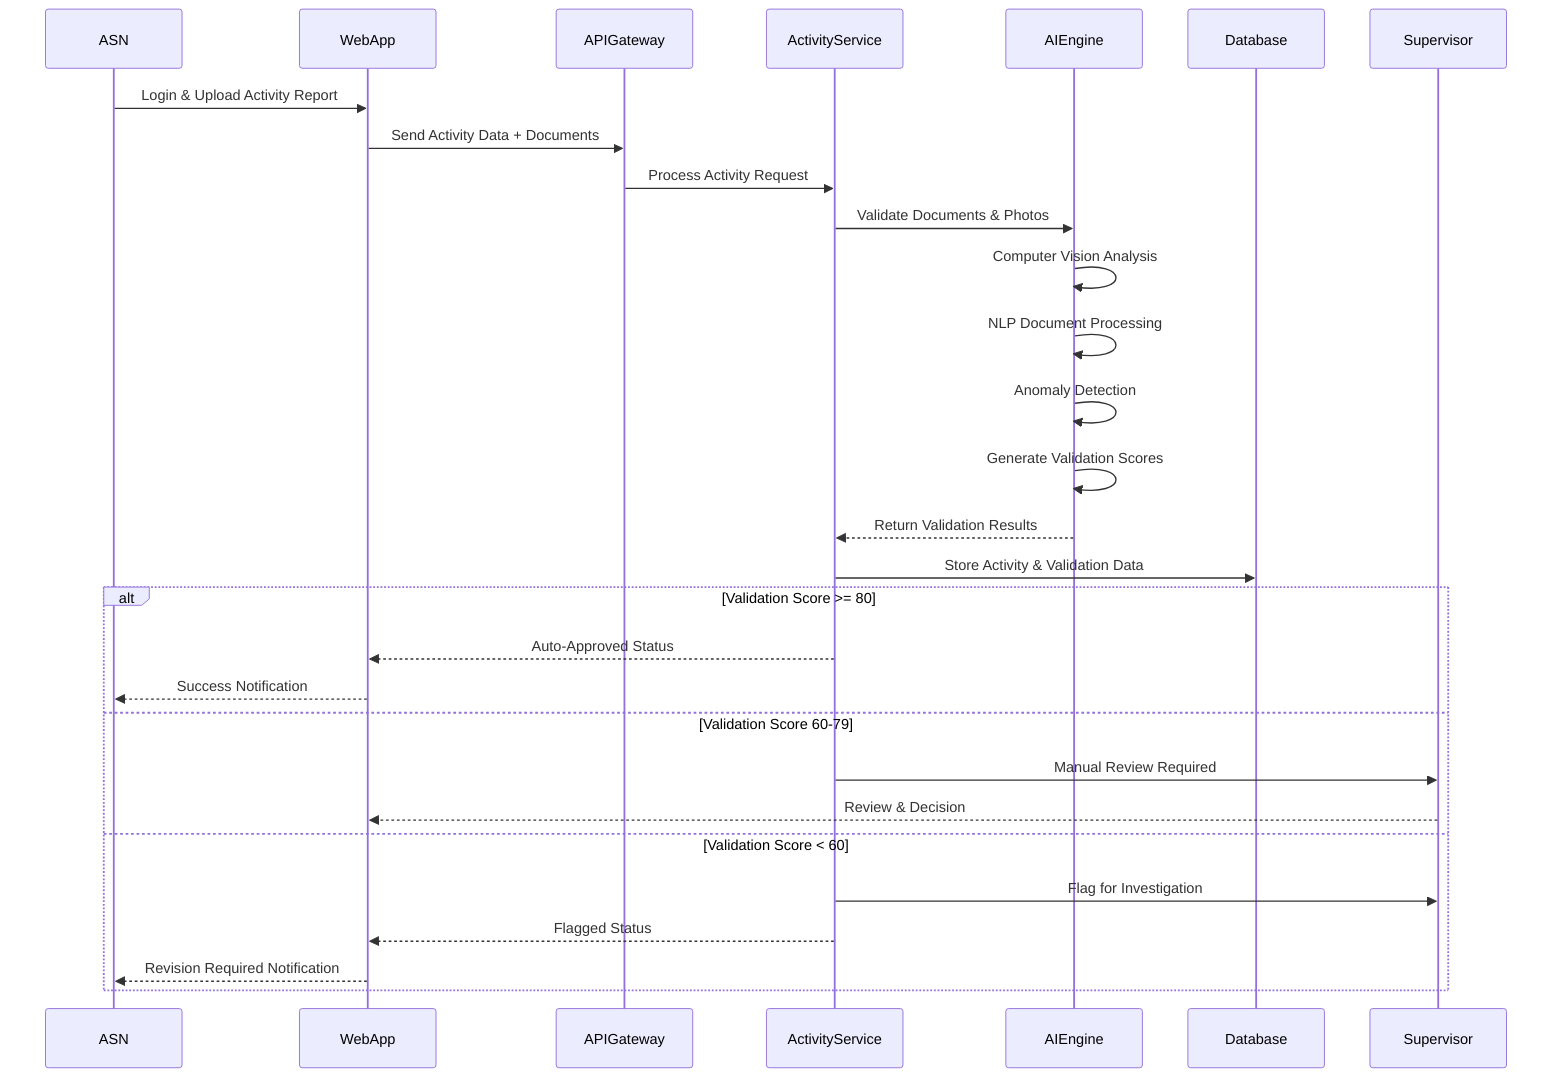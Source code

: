 sequenceDiagram
    participant ASN
    participant WebApp
    participant APIGateway
    participant ActivityService
    participant AIEngine
    participant Database
    participant Supervisor
    
    ASN->>WebApp: Login & Upload Activity Report
    WebApp->>APIGateway: Send Activity Data + Documents
    APIGateway->>ActivityService: Process Activity Request
    
    ActivityService->>AIEngine: Validate Documents & Photos
    AIEngine->>AIEngine: Computer Vision Analysis
    AIEngine->>AIEngine: NLP Document Processing
    AIEngine->>AIEngine: Anomaly Detection
    AIEngine->>AIEngine: Generate Validation Scores
    
    AIEngine-->>ActivityService: Return Validation Results
    ActivityService->>Database: Store Activity & Validation Data
    
    alt Validation Score >= 80
        ActivityService-->>WebApp: Auto-Approved Status
        WebApp-->>ASN: Success Notification
    else Validation Score 60-79
        ActivityService->>Supervisor: Manual Review Required
        Supervisor-->>WebApp: Review & Decision
    else Validation Score < 60
        ActivityService->>Supervisor: Flag for Investigation
        ActivityService-->>WebApp: Flagged Status
        WebApp-->>ASN: Revision Required Notification
    end